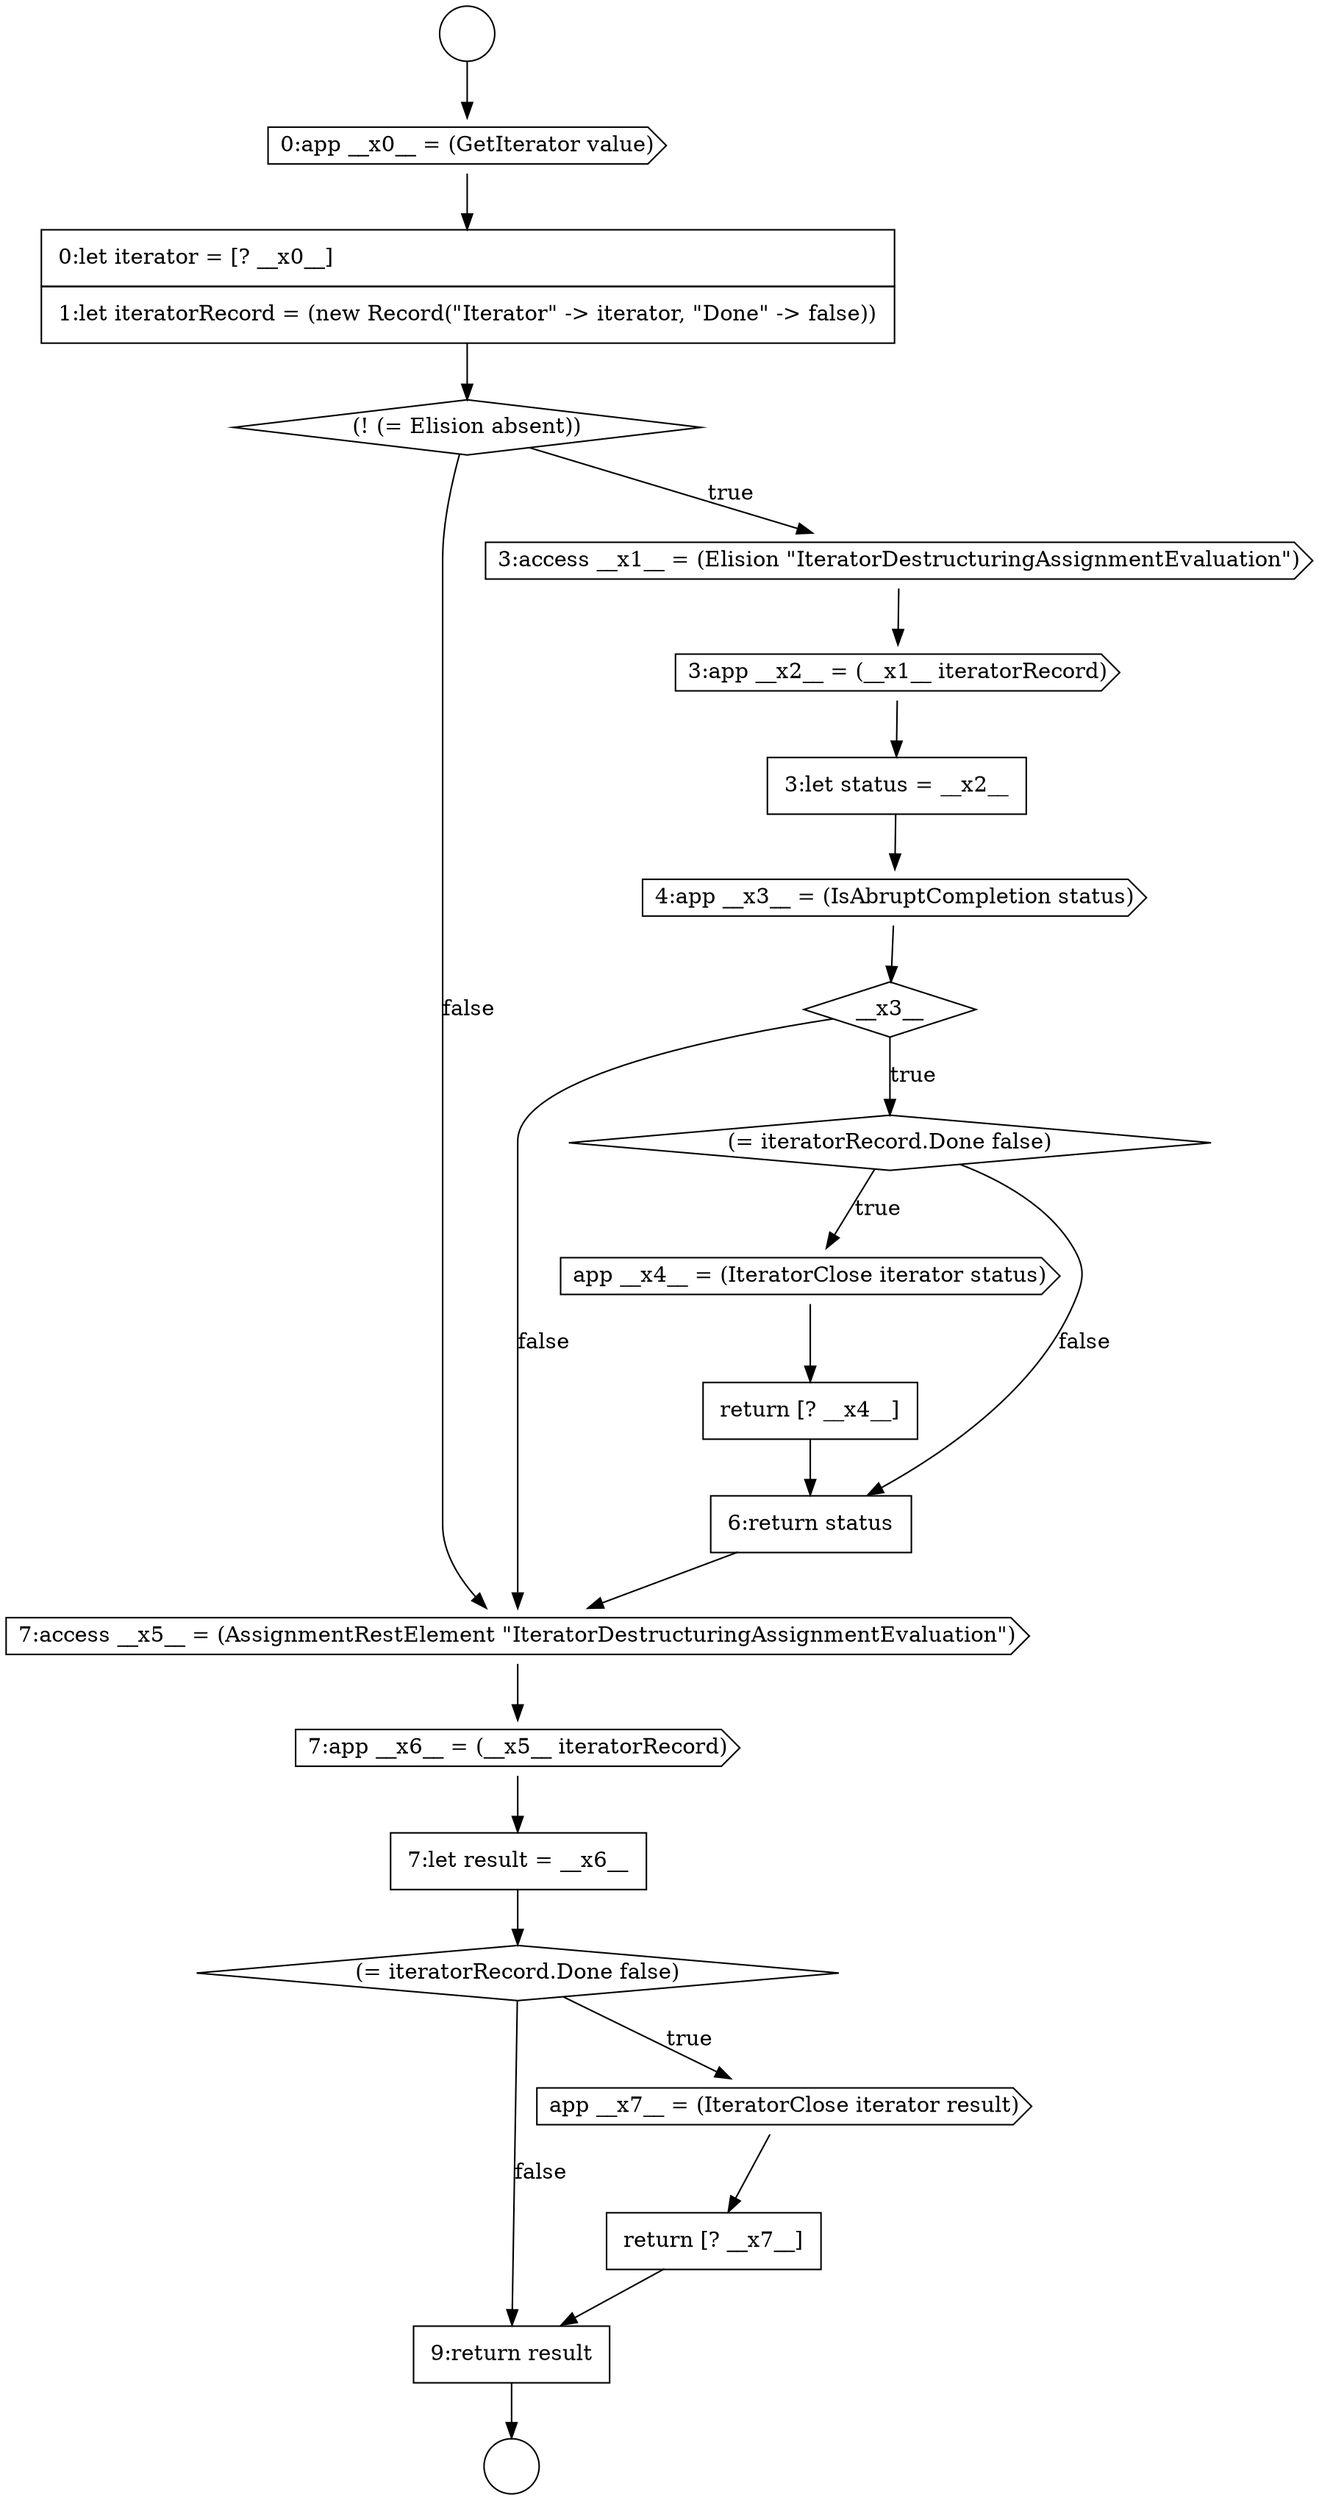 digraph {
  node4896 [shape=cds, label=<<font color="black">0:app __x0__ = (GetIterator value)</font>> color="black" fillcolor="white" style=filled]
  node4903 [shape=diamond, label=<<font color="black">__x3__</font>> color="black" fillcolor="white" style=filled]
  node4910 [shape=none, margin=0, label=<<font color="black">
    <table border="0" cellborder="1" cellspacing="0" cellpadding="10">
      <tr><td align="left">7:let result = __x6__</td></tr>
    </table>
  </font>> color="black" fillcolor="white" style=filled]
  node4898 [shape=diamond, label=<<font color="black">(! (= Elision absent))</font>> color="black" fillcolor="white" style=filled]
  node4902 [shape=cds, label=<<font color="black">4:app __x3__ = (IsAbruptCompletion status)</font>> color="black" fillcolor="white" style=filled]
  node4906 [shape=none, margin=0, label=<<font color="black">
    <table border="0" cellborder="1" cellspacing="0" cellpadding="10">
      <tr><td align="left">return [? __x4__]</td></tr>
    </table>
  </font>> color="black" fillcolor="white" style=filled]
  node4914 [shape=none, margin=0, label=<<font color="black">
    <table border="0" cellborder="1" cellspacing="0" cellpadding="10">
      <tr><td align="left">9:return result</td></tr>
    </table>
  </font>> color="black" fillcolor="white" style=filled]
  node4894 [shape=circle label=" " color="black" fillcolor="white" style=filled]
  node4905 [shape=cds, label=<<font color="black">app __x4__ = (IteratorClose iterator status)</font>> color="black" fillcolor="white" style=filled]
  node4908 [shape=cds, label=<<font color="black">7:access __x5__ = (AssignmentRestElement &quot;IteratorDestructuringAssignmentEvaluation&quot;)</font>> color="black" fillcolor="white" style=filled]
  node4909 [shape=cds, label=<<font color="black">7:app __x6__ = (__x5__ iteratorRecord)</font>> color="black" fillcolor="white" style=filled]
  node4899 [shape=cds, label=<<font color="black">3:access __x1__ = (Elision &quot;IteratorDestructuringAssignmentEvaluation&quot;)</font>> color="black" fillcolor="white" style=filled]
  node4904 [shape=diamond, label=<<font color="black">(= iteratorRecord.Done false)</font>> color="black" fillcolor="white" style=filled]
  node4911 [shape=diamond, label=<<font color="black">(= iteratorRecord.Done false)</font>> color="black" fillcolor="white" style=filled]
  node4897 [shape=none, margin=0, label=<<font color="black">
    <table border="0" cellborder="1" cellspacing="0" cellpadding="10">
      <tr><td align="left">0:let iterator = [? __x0__]</td></tr>
      <tr><td align="left">1:let iteratorRecord = (new Record(&quot;Iterator&quot; -&gt; iterator, &quot;Done&quot; -&gt; false))</td></tr>
    </table>
  </font>> color="black" fillcolor="white" style=filled]
  node4907 [shape=none, margin=0, label=<<font color="black">
    <table border="0" cellborder="1" cellspacing="0" cellpadding="10">
      <tr><td align="left">6:return status</td></tr>
    </table>
  </font>> color="black" fillcolor="white" style=filled]
  node4901 [shape=none, margin=0, label=<<font color="black">
    <table border="0" cellborder="1" cellspacing="0" cellpadding="10">
      <tr><td align="left">3:let status = __x2__</td></tr>
    </table>
  </font>> color="black" fillcolor="white" style=filled]
  node4913 [shape=none, margin=0, label=<<font color="black">
    <table border="0" cellborder="1" cellspacing="0" cellpadding="10">
      <tr><td align="left">return [? __x7__]</td></tr>
    </table>
  </font>> color="black" fillcolor="white" style=filled]
  node4900 [shape=cds, label=<<font color="black">3:app __x2__ = (__x1__ iteratorRecord)</font>> color="black" fillcolor="white" style=filled]
  node4895 [shape=circle label=" " color="black" fillcolor="white" style=filled]
  node4912 [shape=cds, label=<<font color="black">app __x7__ = (IteratorClose iterator result)</font>> color="black" fillcolor="white" style=filled]
  node4911 -> node4912 [label=<<font color="black">true</font>> color="black"]
  node4911 -> node4914 [label=<<font color="black">false</font>> color="black"]
  node4898 -> node4899 [label=<<font color="black">true</font>> color="black"]
  node4898 -> node4908 [label=<<font color="black">false</font>> color="black"]
  node4912 -> node4913 [ color="black"]
  node4908 -> node4909 [ color="black"]
  node4913 -> node4914 [ color="black"]
  node4914 -> node4895 [ color="black"]
  node4896 -> node4897 [ color="black"]
  node4901 -> node4902 [ color="black"]
  node4900 -> node4901 [ color="black"]
  node4894 -> node4896 [ color="black"]
  node4909 -> node4910 [ color="black"]
  node4905 -> node4906 [ color="black"]
  node4910 -> node4911 [ color="black"]
  node4897 -> node4898 [ color="black"]
  node4906 -> node4907 [ color="black"]
  node4907 -> node4908 [ color="black"]
  node4902 -> node4903 [ color="black"]
  node4899 -> node4900 [ color="black"]
  node4904 -> node4905 [label=<<font color="black">true</font>> color="black"]
  node4904 -> node4907 [label=<<font color="black">false</font>> color="black"]
  node4903 -> node4904 [label=<<font color="black">true</font>> color="black"]
  node4903 -> node4908 [label=<<font color="black">false</font>> color="black"]
}
